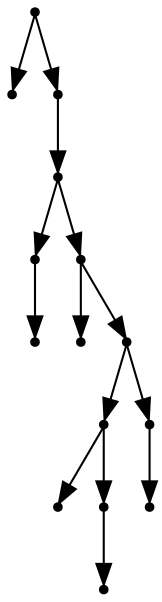 digraph {
  14 [shape=point];
  0 [shape=point];
  13 [shape=point];
  12 [shape=point];
  2 [shape=point];
  1 [shape=point];
  11 [shape=point];
  3 [shape=point];
  10 [shape=point];
  7 [shape=point];
  4 [shape=point];
  6 [shape=point];
  5 [shape=point];
  9 [shape=point];
  8 [shape=point];
14 -> 0;
14 -> 13;
13 -> 12;
12 -> 2;
2 -> 1;
12 -> 11;
11 -> 3;
11 -> 10;
10 -> 7;
7 -> 4;
7 -> 6;
6 -> 5;
10 -> 9;
9 -> 8;
}
